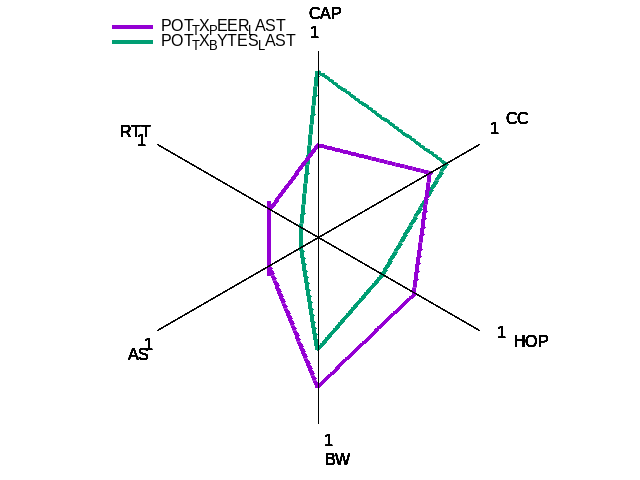 #! xgp -wp

set terminal png
set output 'kiviat.2.png'
set parametric
set xran [-12:12]
set yran [-12:12]
set border 0
set size square
unset xtics
unset ytics

#set cbrange [0:10]
#set cbtics(0,1,2,3,4,5,6,7,8,9,10)

a(x1,y1,x2,y2) = ((y2-y1)/(x2-x1))
b(x1,y1,x2,y2) = (y1-(((y2-y1)/(x2-x1))*x1))

step=2*pi/6
delta=pi/90
unset arrow

N=0
 theta=0*step + pi/6
 x=10*cos(theta)
 y=10*sin(theta)
 set arrow from 0,0 to x,y lw 1 nohead front
 set label 'CC' at 12*cos(theta+delta),12*sin(theta+delta)
 set label '1' at 11*cos(theta+delta), 11*sin(theta+delta)
 rho0=(0.7 + 0.0)/(1 + 0.0)*10.0; # rho=val/max*10
 x0_0=rho0*cos(theta)
 y0_0=rho0*sin(theta)

 rho1=(0.8 + 0.0)/(1 + 0.0)*10.0; # rho=val/max*10
 x0_1=rho1*cos(theta)
 y0_1=rho1*sin(theta)

N=1
 theta=1*step + pi/6
 x=10*cos(theta)
 y=10*sin(theta)
 set arrow from 0,0 to x,y lw 1 nohead front
 set label 'CAP' at 12*cos(theta+delta),12*sin(theta+delta)
 set label '1' at 11*cos(theta+delta), 11*sin(theta+delta)
 rho0=(0.5 + 0.0)/(1 + 0.0)*10.0; # rho=val/max*10
 x1_0=rho0*cos(theta)
 y1_0=rho0*sin(theta)

 rho1=(0.9 + 0.0)/(1 + 0.0)*10.0; # rho=val/max*10
 x1_1=rho1*cos(theta)
 y1_1=rho1*sin(theta)

N=2
 theta=2*step + pi/6
 x=10*cos(theta)
 y=10*sin(theta)
 set arrow from 0,0 to x,y lw 1 nohead front
 set label 'RTT' at 12*cos(theta+delta),12*sin(theta+delta)
 set label '1' at 11*cos(theta+delta), 11*sin(theta+delta)
 rho0=(0.3 + 0.0)/(1 + 0.0)*10.0; # rho=val/max*10
 x2_0=rho0*cos(theta)
 y2_0=rho0*sin(theta)

 rho1=(0.1 + 0.0)/(1 + 0.0)*10.0; # rho=val/max*10
 x2_1=rho1*cos(theta)
 y2_1=rho1*sin(theta)

N=3
 theta=3*step + pi/6
 x=10*cos(theta)
 y=10*sin(theta)
 set arrow from 0,0 to x,y lw 1 nohead front
 set label 'AS' at 12*cos(theta+delta),12*sin(theta+delta)
 set label '1' at 11*cos(theta+delta), 11*sin(theta+delta)
 rho0=(0.3 + 0.0)/(1 + 0.0)*10.0; # rho=val/max*10
 x3_0=rho0*cos(theta)
 y3_0=rho0*sin(theta)

 rho1=(0.1 + 0.0)/(1 + 0.0)*10.0; # rho=val/max*10
 x3_1=rho1*cos(theta)
 y3_1=rho1*sin(theta)

N=4
 theta=4*step + pi/6
 x=10*cos(theta)
 y=10*sin(theta)
 set arrow from 0,0 to x,y lw 1 nohead front
 set label 'BW' at 12*cos(theta+delta),12*sin(theta+delta)
 set label '1' at 11*cos(theta+delta), 11*sin(theta+delta)
 rho0=(0.8 + 0.0)/(1 + 0.0)*10.0; # rho=val/max*10
 x4_0=rho0*cos(theta)
 y4_0=rho0*sin(theta)

 rho1=(0.6 + 0.0)/(1 + 0.0)*10.0; # rho=val/max*10
 x4_1=rho1*cos(theta)
 y4_1=rho1*sin(theta)

N=5
 theta=5*step + pi/6
 x=10*cos(theta)
 y=10*sin(theta)
 set arrow from 0,0 to x,y lw 1 nohead front
 set label 'HOP' at 12*cos(theta+delta),12*sin(theta+delta)
 set label '1' at 11*cos(theta+delta), 11*sin(theta+delta)
 rho0=(0.6 + 0.0)/(1 + 0.0)*10.0; # rho=val/max*10
 x5_0=rho0*cos(theta)
 y5_0=rho0*sin(theta)

 rho1=(0.4 + 0.0)/(1 + 0.0)*10.0; # rho=val/max*10
 x5_1=rho1*cos(theta)
 y5_1=rho1*sin(theta)

set multiplot

plot [t=x0_1:x1_1]t,a(x0_1,y0_1,x1_1,y1_1)*t + b(x0_1,y0_1,x1_1,y1_1) t '' w l lt 1 lc 2 lw 4 

plot [t=x0_0:x1_0]t,a(x0_0,y0_0,x1_0,y1_0)*t + b(x0_0,y0_0,x1_0,y1_0) t '' w l lt 1 lc 1 lw 4 

plot [t=x1_1:x2_1]t,a(x1_1,y1_1,x2_1,y2_1)*t + b(x1_1,y1_1,x2_1,y2_1) t '' w l lt 1 lc 2 lw 4 

plot [t=x1_0:x2_0]t,a(x1_0,y1_0,x2_0,y2_0)*t + b(x1_0,y1_0,x2_0,y2_0) t '' w l lt 1 lc 1 lw 4 

plot [t=x2_1:x3_1]t,a(x2_1,y2_1,x3_1,y3_1)*t + b(x2_1,y2_1,x3_1,y3_1) t '' w l lt 1 lc 2 lw 4 

plot [t=x2_0:x3_0]t,a(x2_0,y2_0,x3_0,y3_0)*t + b(x2_0,y2_0,x3_0,y3_0) t '' w l lt 1 lc 1 lw 4 

plot [t=x3_1:x4_1]t,a(x3_1,y3_1,x4_1,y4_1)*t + b(x3_1,y3_1,x4_1,y4_1) t '' w l lt 1 lc 2 lw 4 

plot [t=x3_0:x4_0]t,a(x3_0,y3_0,x4_0,y4_0)*t + b(x3_0,y3_0,x4_0,y4_0) t '' w l lt 1 lc 1 lw 4 

plot [t=x4_1:x5_1]t,a(x4_1,y4_1,x5_1,y5_1)*t + b(x4_1,y4_1,x5_1,y5_1) t '' w l lt 1 lc 2 lw 4 

plot [t=x4_0:x5_0]t,a(x4_0,y4_0,x5_0,y5_0)*t + b(x4_0,y4_0,x5_0,y5_0) t '' w l lt 1 lc 1 lw 4 

plot [t=x5_1:x0_1]t,a(x5_1,y5_1,x0_1,y0_1)*t + b(x5_1,y5_1,x0_1,y0_1) t '' w l lt 1 lc 2 lw 4 

plot [t=x5_0:x0_0]t,a(x5_0,y5_0,x0_0,y0_0)*t + b(x5_0,y5_0,x0_0,y0_0) t '' w l lt 1 lc 1 lw 4 

set key left top Lef rev; plot [t=0:0] (1/0),(1/0) t 'POT_TX_PEER_LAST' w l lt 1 lc 1 lw 4 ,(1/0),(1/0) t  'POT_TX_BYTES_LAST' w l lt 1 lc 2 lw 4
unset multiplot
